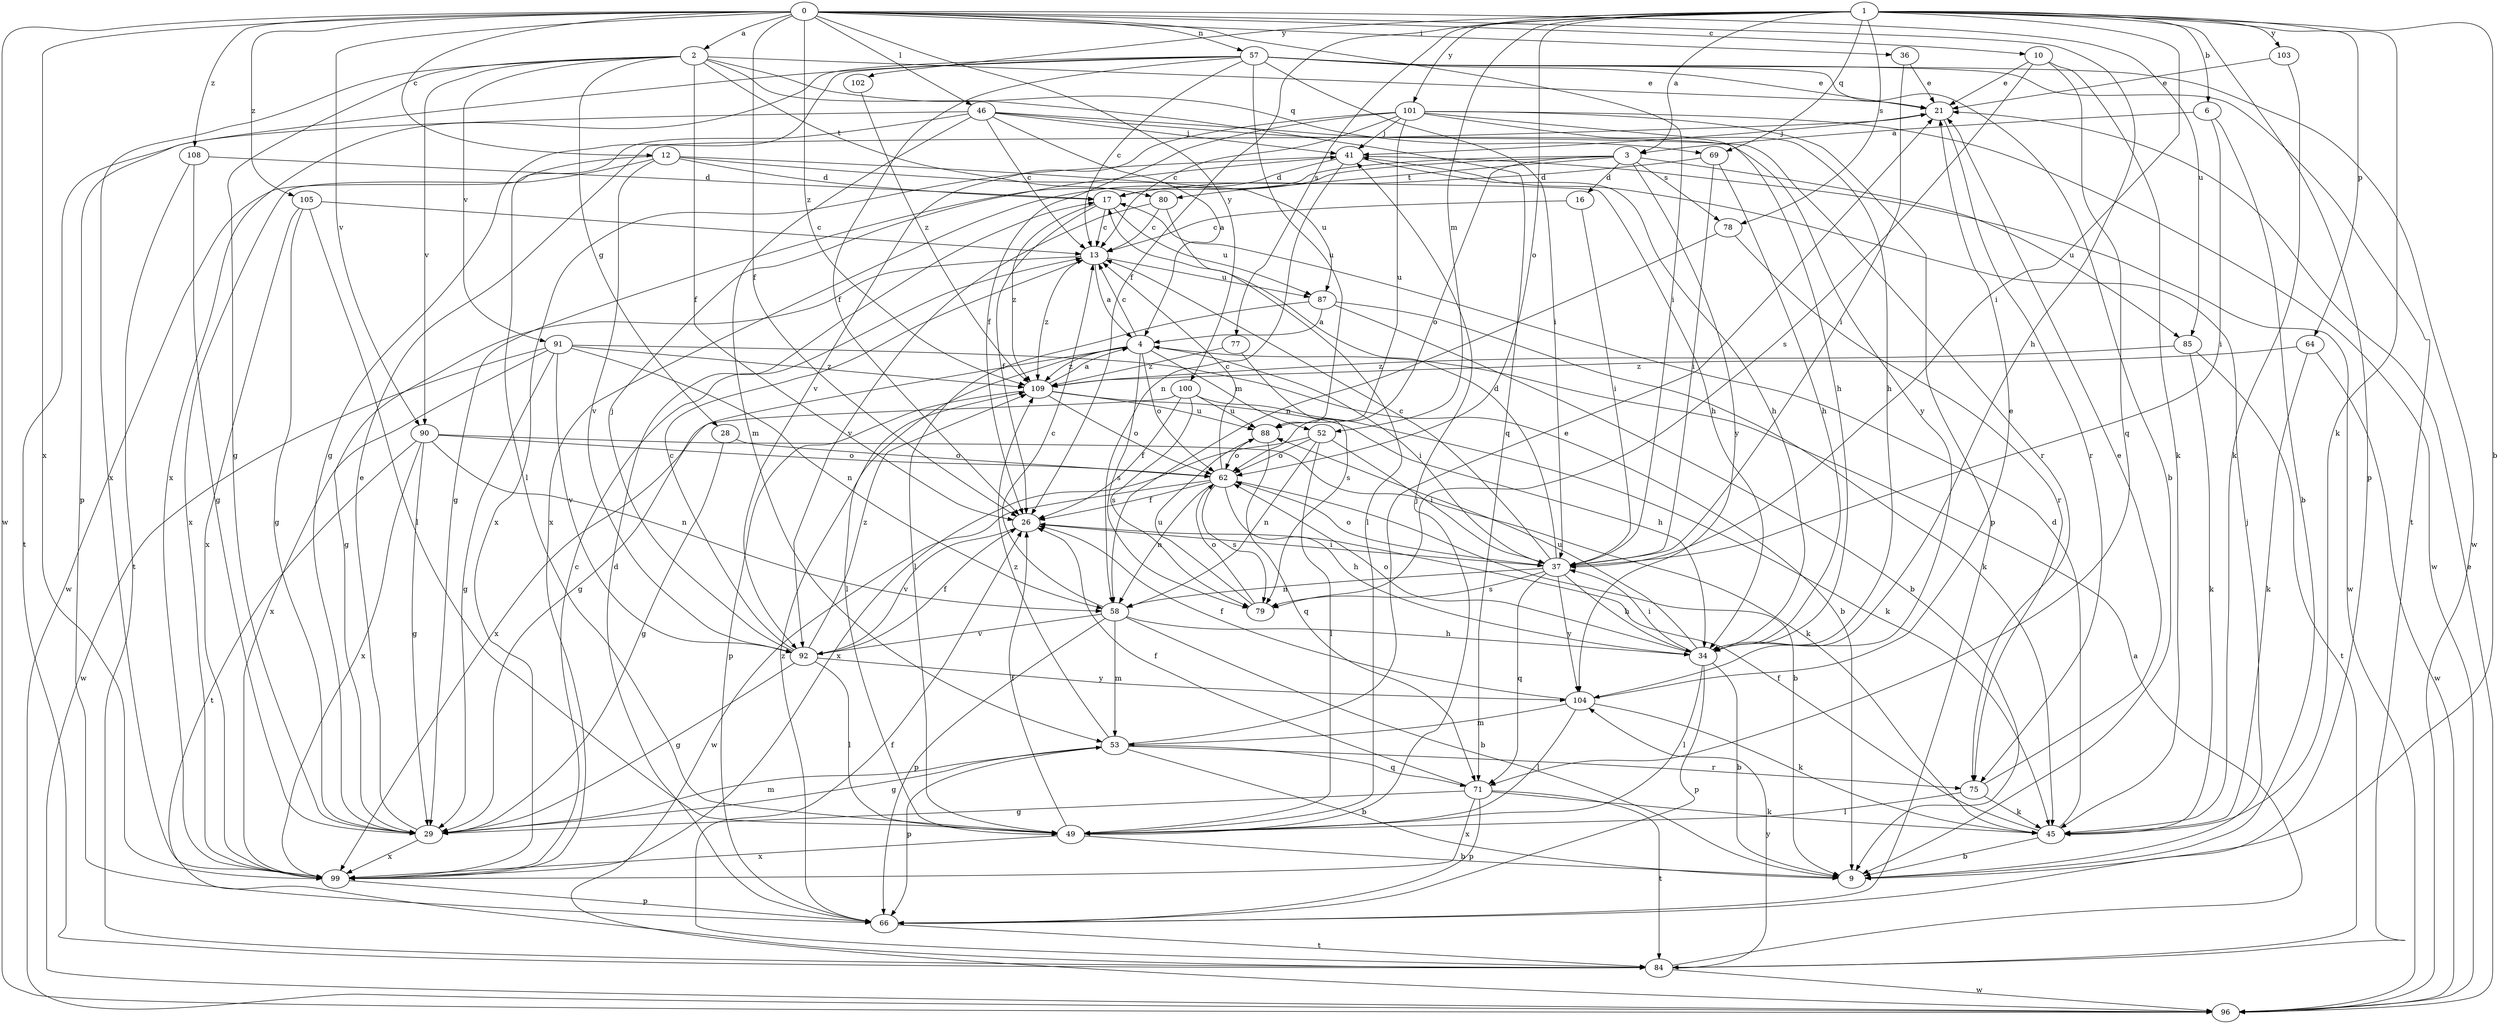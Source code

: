 strict digraph  {
0;
1;
2;
3;
4;
6;
9;
10;
12;
13;
16;
17;
21;
26;
28;
29;
34;
36;
37;
41;
45;
46;
49;
52;
53;
57;
58;
62;
64;
66;
69;
71;
75;
77;
78;
79;
80;
84;
85;
87;
88;
90;
91;
92;
96;
99;
100;
101;
102;
103;
104;
105;
108;
109;
0 -> 2  [label=a];
0 -> 10  [label=c];
0 -> 12  [label=c];
0 -> 26  [label=f];
0 -> 34  [label=h];
0 -> 36  [label=i];
0 -> 37  [label=i];
0 -> 46  [label=l];
0 -> 57  [label=n];
0 -> 85  [label=u];
0 -> 90  [label=v];
0 -> 96  [label=w];
0 -> 99  [label=x];
0 -> 100  [label=y];
0 -> 105  [label=z];
0 -> 108  [label=z];
0 -> 109  [label=z];
1 -> 3  [label=a];
1 -> 6  [label=b];
1 -> 9  [label=b];
1 -> 26  [label=f];
1 -> 37  [label=i];
1 -> 45  [label=k];
1 -> 52  [label=m];
1 -> 62  [label=o];
1 -> 64  [label=p];
1 -> 66  [label=p];
1 -> 69  [label=q];
1 -> 77  [label=s];
1 -> 78  [label=s];
1 -> 101  [label=y];
1 -> 102  [label=y];
1 -> 103  [label=y];
2 -> 21  [label=e];
2 -> 26  [label=f];
2 -> 28  [label=g];
2 -> 29  [label=g];
2 -> 69  [label=q];
2 -> 71  [label=q];
2 -> 80  [label=t];
2 -> 90  [label=v];
2 -> 91  [label=v];
2 -> 99  [label=x];
3 -> 16  [label=d];
3 -> 29  [label=g];
3 -> 62  [label=o];
3 -> 78  [label=s];
3 -> 80  [label=t];
3 -> 85  [label=u];
3 -> 99  [label=x];
3 -> 104  [label=y];
4 -> 13  [label=c];
4 -> 29  [label=g];
4 -> 37  [label=i];
4 -> 49  [label=l];
4 -> 52  [label=m];
4 -> 62  [label=o];
4 -> 79  [label=s];
4 -> 109  [label=z];
6 -> 3  [label=a];
6 -> 9  [label=b];
6 -> 37  [label=i];
9 -> 41  [label=j];
10 -> 21  [label=e];
10 -> 45  [label=k];
10 -> 71  [label=q];
10 -> 79  [label=s];
12 -> 17  [label=d];
12 -> 34  [label=h];
12 -> 87  [label=u];
12 -> 92  [label=v];
12 -> 96  [label=w];
12 -> 99  [label=x];
13 -> 4  [label=a];
13 -> 29  [label=g];
13 -> 87  [label=u];
13 -> 109  [label=z];
16 -> 13  [label=c];
16 -> 37  [label=i];
17 -> 13  [label=c];
17 -> 26  [label=f];
17 -> 87  [label=u];
17 -> 109  [label=z];
21 -> 41  [label=j];
21 -> 75  [label=r];
26 -> 37  [label=i];
26 -> 92  [label=v];
28 -> 29  [label=g];
28 -> 62  [label=o];
29 -> 21  [label=e];
29 -> 53  [label=m];
29 -> 99  [label=x];
34 -> 9  [label=b];
34 -> 37  [label=i];
34 -> 49  [label=l];
34 -> 62  [label=o];
34 -> 66  [label=p];
34 -> 88  [label=u];
36 -> 21  [label=e];
36 -> 37  [label=i];
37 -> 13  [label=c];
37 -> 17  [label=d];
37 -> 34  [label=h];
37 -> 58  [label=n];
37 -> 62  [label=o];
37 -> 71  [label=q];
37 -> 79  [label=s];
37 -> 104  [label=y];
41 -> 17  [label=d];
41 -> 34  [label=h];
41 -> 58  [label=n];
41 -> 96  [label=w];
41 -> 99  [label=x];
45 -> 9  [label=b];
45 -> 17  [label=d];
45 -> 26  [label=f];
46 -> 4  [label=a];
46 -> 13  [label=c];
46 -> 34  [label=h];
46 -> 41  [label=j];
46 -> 49  [label=l];
46 -> 53  [label=m];
46 -> 75  [label=r];
46 -> 84  [label=t];
49 -> 9  [label=b];
49 -> 26  [label=f];
49 -> 41  [label=j];
49 -> 99  [label=x];
52 -> 37  [label=i];
52 -> 49  [label=l];
52 -> 58  [label=n];
52 -> 62  [label=o];
52 -> 99  [label=x];
53 -> 9  [label=b];
53 -> 21  [label=e];
53 -> 29  [label=g];
53 -> 66  [label=p];
53 -> 71  [label=q];
53 -> 75  [label=r];
53 -> 109  [label=z];
57 -> 9  [label=b];
57 -> 13  [label=c];
57 -> 21  [label=e];
57 -> 26  [label=f];
57 -> 29  [label=g];
57 -> 37  [label=i];
57 -> 66  [label=p];
57 -> 84  [label=t];
57 -> 88  [label=u];
57 -> 96  [label=w];
57 -> 99  [label=x];
58 -> 9  [label=b];
58 -> 13  [label=c];
58 -> 34  [label=h];
58 -> 53  [label=m];
58 -> 66  [label=p];
58 -> 92  [label=v];
62 -> 9  [label=b];
62 -> 13  [label=c];
62 -> 26  [label=f];
62 -> 34  [label=h];
62 -> 58  [label=n];
62 -> 79  [label=s];
62 -> 96  [label=w];
64 -> 45  [label=k];
64 -> 96  [label=w];
64 -> 109  [label=z];
66 -> 17  [label=d];
66 -> 84  [label=t];
66 -> 109  [label=z];
69 -> 17  [label=d];
69 -> 34  [label=h];
69 -> 37  [label=i];
71 -> 26  [label=f];
71 -> 29  [label=g];
71 -> 45  [label=k];
71 -> 66  [label=p];
71 -> 84  [label=t];
71 -> 99  [label=x];
75 -> 21  [label=e];
75 -> 45  [label=k];
75 -> 49  [label=l];
77 -> 79  [label=s];
77 -> 109  [label=z];
78 -> 58  [label=n];
78 -> 75  [label=r];
79 -> 62  [label=o];
79 -> 88  [label=u];
80 -> 13  [label=c];
80 -> 49  [label=l];
80 -> 92  [label=v];
84 -> 4  [label=a];
84 -> 26  [label=f];
84 -> 96  [label=w];
84 -> 104  [label=y];
85 -> 45  [label=k];
85 -> 84  [label=t];
85 -> 109  [label=z];
87 -> 4  [label=a];
87 -> 9  [label=b];
87 -> 45  [label=k];
87 -> 49  [label=l];
88 -> 62  [label=o];
88 -> 71  [label=q];
90 -> 29  [label=g];
90 -> 45  [label=k];
90 -> 58  [label=n];
90 -> 62  [label=o];
90 -> 84  [label=t];
90 -> 99  [label=x];
91 -> 9  [label=b];
91 -> 29  [label=g];
91 -> 58  [label=n];
91 -> 92  [label=v];
91 -> 96  [label=w];
91 -> 99  [label=x];
91 -> 109  [label=z];
92 -> 13  [label=c];
92 -> 26  [label=f];
92 -> 29  [label=g];
92 -> 41  [label=j];
92 -> 49  [label=l];
92 -> 104  [label=y];
92 -> 109  [label=z];
96 -> 21  [label=e];
99 -> 13  [label=c];
99 -> 66  [label=p];
100 -> 26  [label=f];
100 -> 45  [label=k];
100 -> 79  [label=s];
100 -> 88  [label=u];
100 -> 99  [label=x];
101 -> 13  [label=c];
101 -> 26  [label=f];
101 -> 34  [label=h];
101 -> 41  [label=j];
101 -> 66  [label=p];
101 -> 88  [label=u];
101 -> 92  [label=v];
101 -> 96  [label=w];
101 -> 104  [label=y];
102 -> 109  [label=z];
103 -> 21  [label=e];
103 -> 45  [label=k];
104 -> 21  [label=e];
104 -> 26  [label=f];
104 -> 45  [label=k];
104 -> 49  [label=l];
104 -> 53  [label=m];
105 -> 13  [label=c];
105 -> 29  [label=g];
105 -> 49  [label=l];
105 -> 99  [label=x];
108 -> 17  [label=d];
108 -> 29  [label=g];
108 -> 84  [label=t];
109 -> 4  [label=a];
109 -> 34  [label=h];
109 -> 62  [label=o];
109 -> 66  [label=p];
109 -> 88  [label=u];
}
